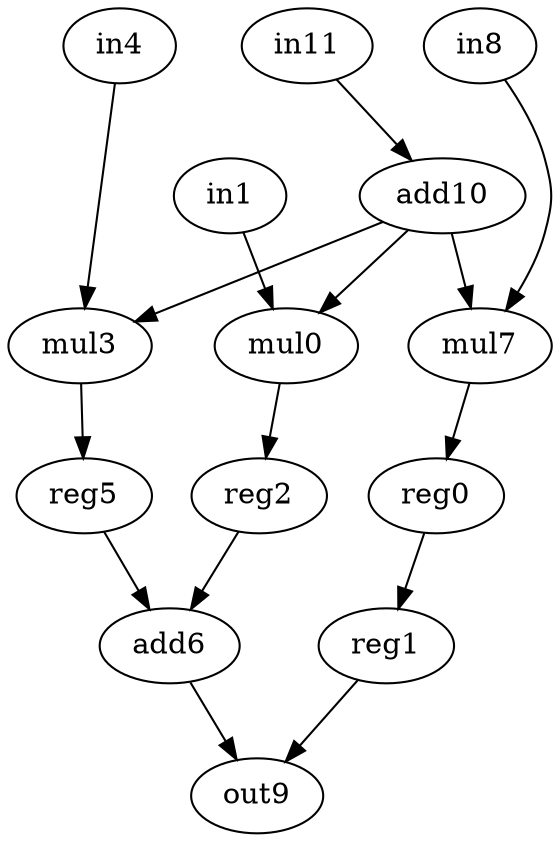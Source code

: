 digraph simple {
0 [label=mul0 op=mul];
1 [label=in1 op=in];
2 [label=reg2 op=reg];
3 [label=mul3 op=mul];
4 [label=in4 op=in];
5 [label=reg5 op=reg];
6 [label=add6 op=add];
7 [label=mul7 op=mul];
8 [label=in8 op=in];
9 [label=out9 op=out];
10 [label=add10 op=addi value=2];
11 [label=in11 op=in];
12 [label=reg0 op=reg];
13 [label=reg1 op=reg];

10 -> 0 [port=0 weight=0];
1 -> 0 [port=1 weight=0];
0 -> 2 [port=0 weight=0];
10 -> 3 [port=0 weight=0];
4 -> 3 [port=1 weight=0];
3 -> 5 [port=0 weight=0];
2 -> 6 [port=0 weight=0];
5 -> 6 [port=1 weight=0];
10 -> 7 [port=0 weight=0];
8 -> 7 [port=1 weight=0];
6 -> 9 [port=0 weight=0];
13 -> 9 [port=1 weight=0];
11 -> 10 [port=0 weight=0];
7 -> 12 [port=0 weight=0];
12 -> 13 [port=0 weight=0];
}